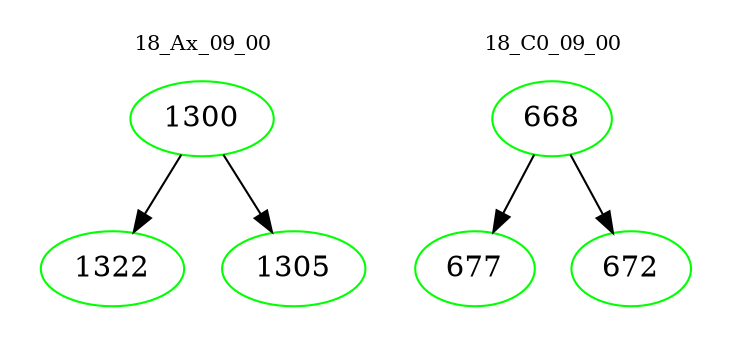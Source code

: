 digraph{
subgraph cluster_0 {
color = white
label = "18_Ax_09_00";
fontsize=10;
T0_1300 [label="1300", color="green"]
T0_1300 -> T0_1322 [color="black"]
T0_1322 [label="1322", color="green"]
T0_1300 -> T0_1305 [color="black"]
T0_1305 [label="1305", color="green"]
}
subgraph cluster_1 {
color = white
label = "18_C0_09_00";
fontsize=10;
T1_668 [label="668", color="green"]
T1_668 -> T1_677 [color="black"]
T1_677 [label="677", color="green"]
T1_668 -> T1_672 [color="black"]
T1_672 [label="672", color="green"]
}
}
